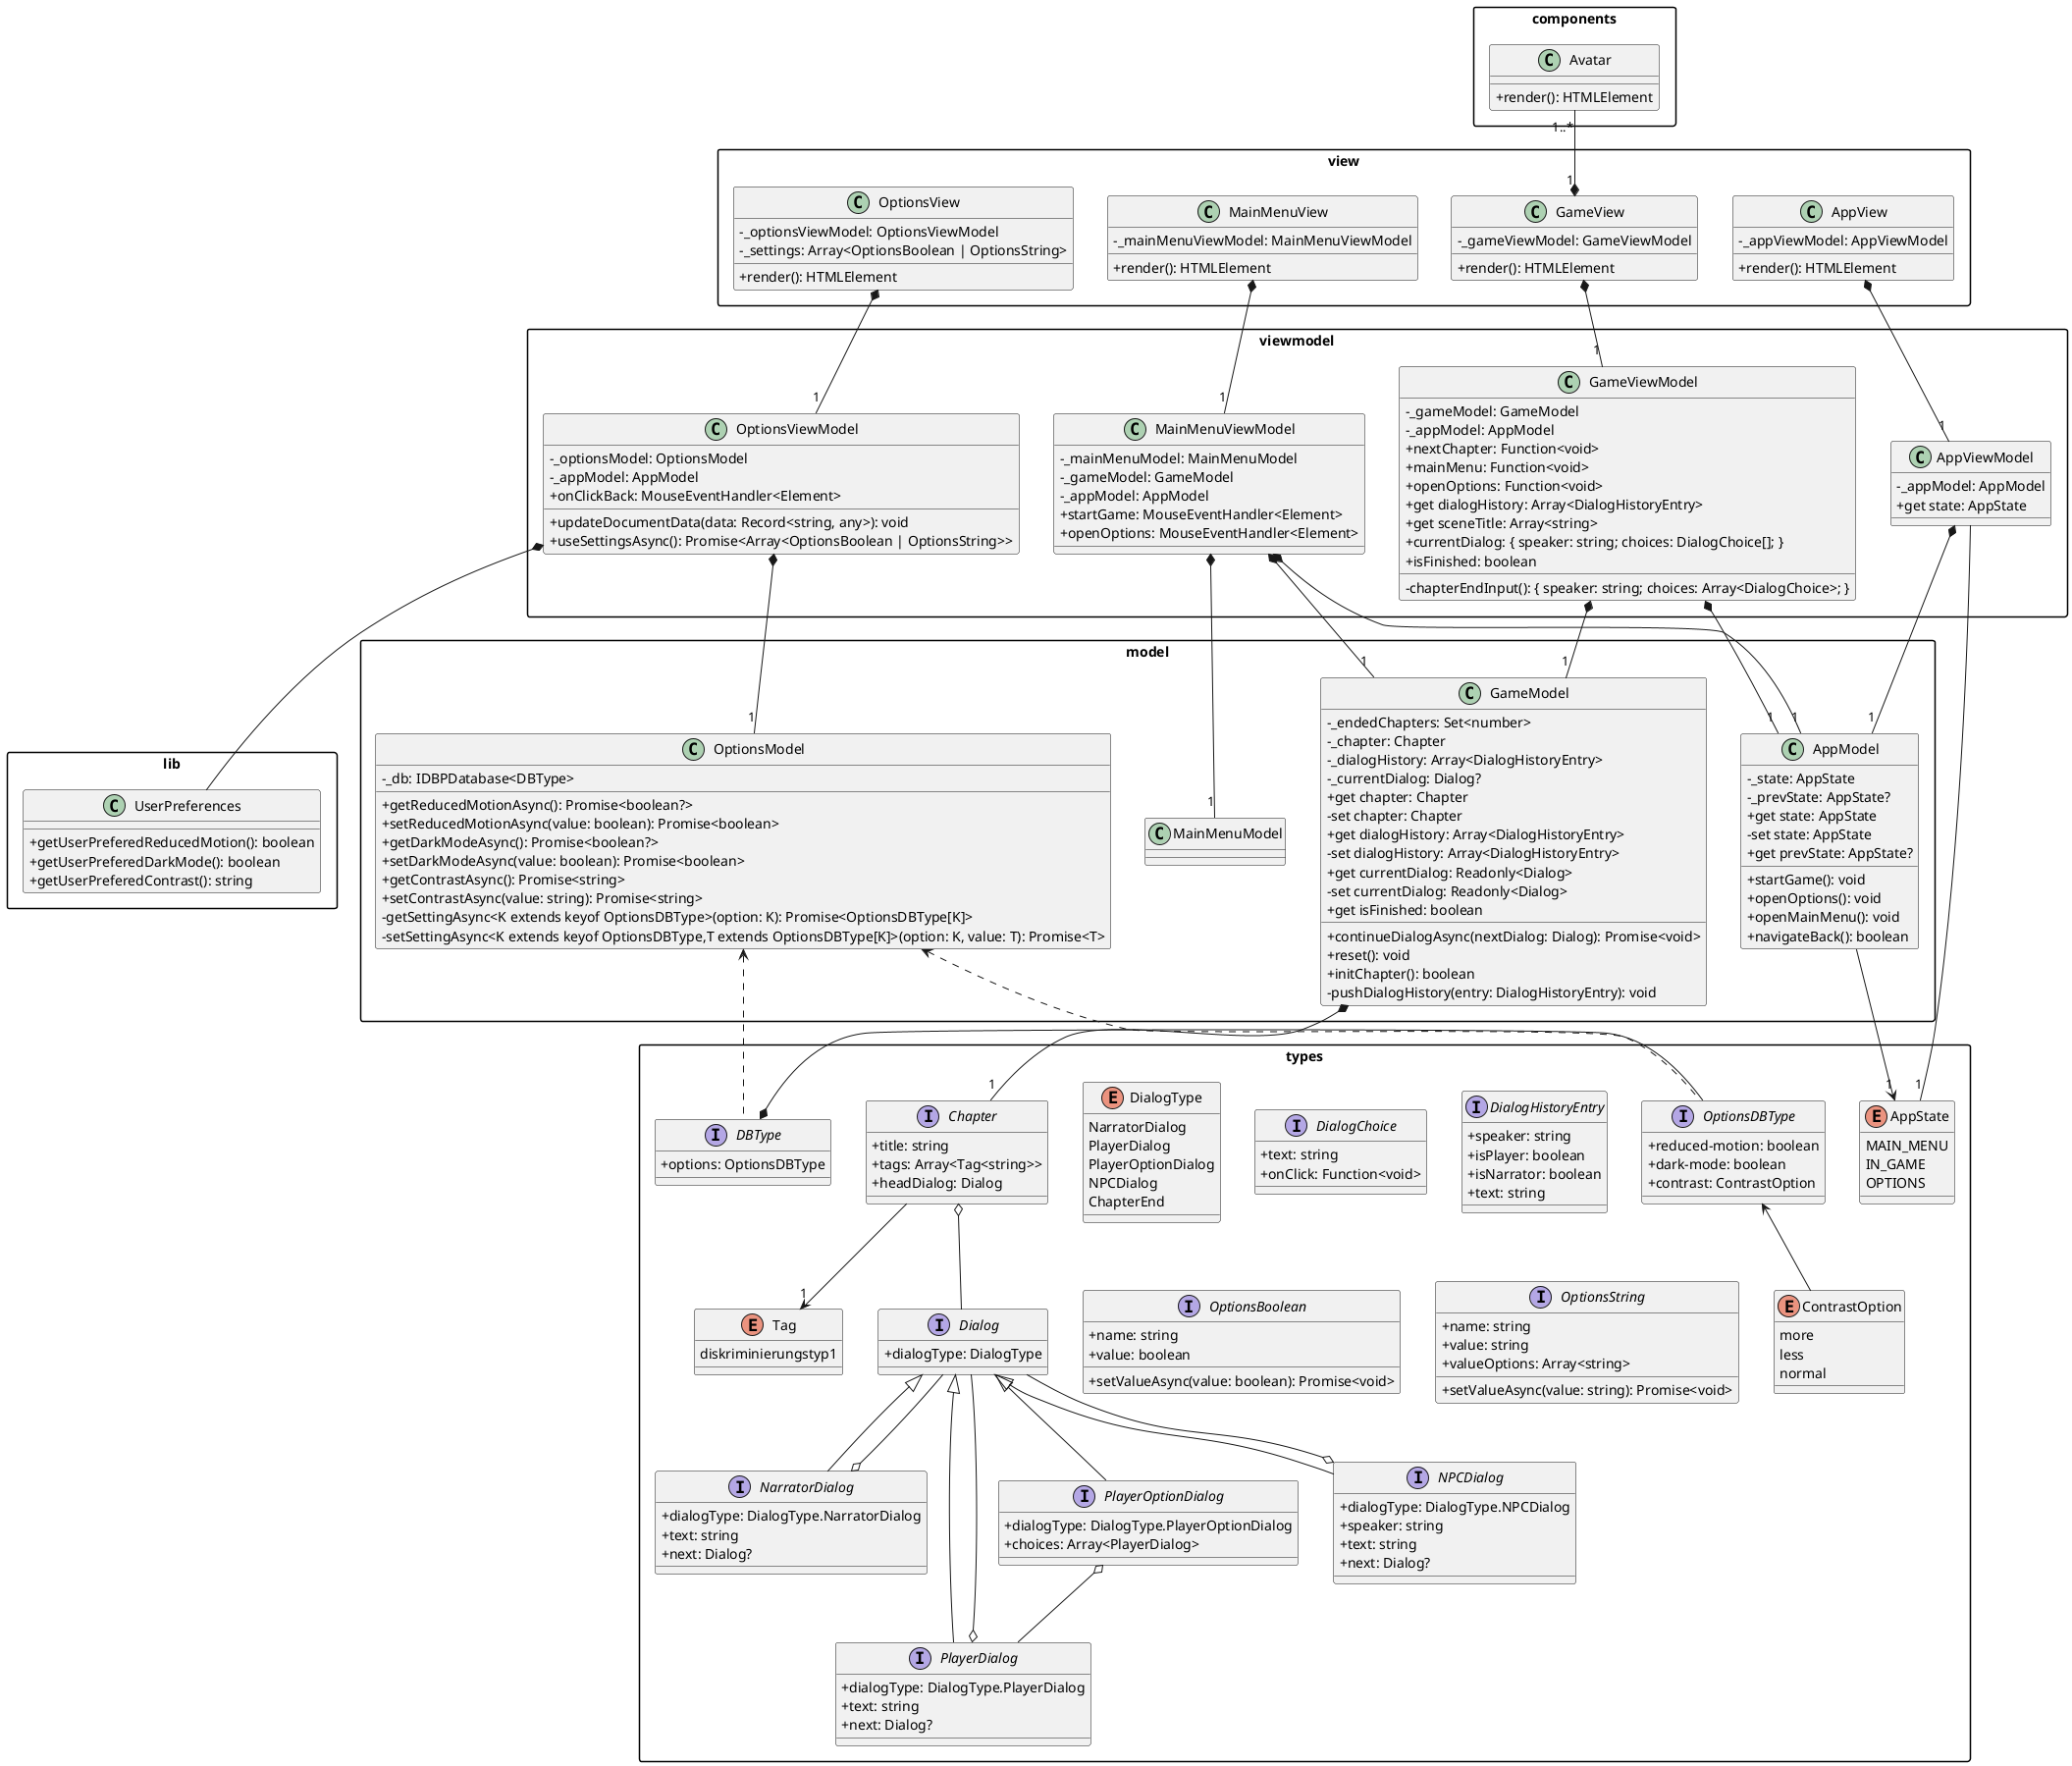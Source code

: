 @startuml Class Diagram
skinparam classAttributeIconSize 0
skinparam packageStyle rectangle

package lib {
    class UserPreferences {
        +getUserPreferedReducedMotion(): boolean
        +getUserPreferedDarkMode(): boolean
        +getUserPreferedContrast(): string
    }
}

package types {
    enum AppState {
        MAIN_MENU
        IN_GAME
        OPTIONS
    }

    enum DialogType {
        NarratorDialog
        PlayerDialog
        PlayerOptionDialog
        NPCDialog
        ChapterEnd
    }

    enum Tag {
        diskriminierungstyp1
    }

    interface Chapter {
        +title: string
        +tags: Array<Tag<string>>
        +headDialog: Dialog
    }
    Chapter --> "1" Tag
    Chapter o-- Dialog

    interface Dialog {
        +dialogType: DialogType
    }

    interface NarratorDialog extends Dialog {
        +dialogType: DialogType.NarratorDialog
        +text: string
        +next: Dialog?
    }
    NarratorDialog o-- Dialog

    interface PlayerDialog extends Dialog {
        +dialogType: DialogType.PlayerDialog
        +text: string
        +next: Dialog?
    }
    PlayerDialog o-- Dialog

    interface PlayerOptionDialog extends Dialog {
        +dialogType: DialogType.PlayerOptionDialog
        +choices: Array<PlayerDialog>
    }
    PlayerOptionDialog o-- PlayerDialog

    interface NPCDialog extends Dialog {
        +dialogType: DialogType.NPCDialog
        +speaker: string
        +text: string
        +next: Dialog?
    }
    NPCDialog o-- Dialog

    interface DialogChoice {
        +text: string
        +onClick: Function<void>
    }

    interface DialogHistoryEntry {
        +speaker: string
        +isPlayer: boolean
        +isNarrator: boolean
        +text: string
    }

    enum ContrastOption {
        more
        less
        normal
    }

    interface OptionsDBType {
        +reduced-motion: boolean
        +dark-mode: boolean
        +contrast: ContrastOption
    }
    OptionsDBType <-- ContrastOption

    interface DBType {
        +options: OptionsDBType
    }
    DBType *- OptionsDBType

    interface OptionsBoolean {
        +name: string
        +value: boolean
        +setValueAsync(value: boolean): Promise<void>
    }

    interface OptionsString {
        +name: string
        +value: string
        +setValueAsync(value: string): Promise<void>
        +valueOptions: Array<string>
    }
}

package components {
    class Avatar {
        + render(): HTMLElement
    }
}

package model {
    class AppModel {
        -_state: AppState
        -_prevState: AppState?
        +get state: AppState
        -set state: AppState
        +get prevState: AppState?
        +startGame(): void
        +openOptions(): void
        +openMainMenu(): void
        +navigateBack(): boolean
    }
    AppModel --> "1" AppState

    class GameModel {
        -_endedChapters: Set<number>
        -_chapter: Chapter
        -_dialogHistory: Array<DialogHistoryEntry>
        -_currentDialog: Dialog?
        +get chapter: Chapter
        -set chapter: Chapter
        +get dialogHistory: Array<DialogHistoryEntry>
        -set dialogHistory: Array<DialogHistoryEntry>
        +get currentDialog: Readonly<Dialog>
        -set currentDialog: Readonly<Dialog>
        +get isFinished: boolean
        +continueDialogAsync(nextDialog: Dialog): Promise<void>
        +reset(): void
        +initChapter(): boolean
        -pushDialogHistory(entry: DialogHistoryEntry): void
    }
    GameModel *-- "1" Chapter

    class MainMenuModel
    class OptionsModel {
        -_db: IDBPDatabase<DBType>
        +getReducedMotionAsync(): Promise<boolean?>
        +setReducedMotionAsync(value: boolean): Promise<boolean>
        +getDarkModeAsync(): Promise<boolean?>
        +setDarkModeAsync(value: boolean): Promise<boolean>
        +getContrastAsync(): Promise<string>
        +setContrastAsync(value: string): Promise<string>
        -getSettingAsync<K extends keyof OptionsDBType>(option: K): Promise<OptionsDBType[K]>
        -setSettingAsync<K extends keyof OptionsDBType,T extends OptionsDBType[K]>(option: K, value: T): Promise<T>
    }
    OptionsModel <.. DBType
    OptionsModel <.. OptionsDBType
}

package viewmodel {
    class AppViewModel {
        -_appModel: AppModel
        +get state: AppState
    }
    AppViewModel *-- "1" AppModel
    AppViewModel --- "1" AppState

    class GameViewModel {
        -_gameModel: GameModel
        -_appModel: AppModel
        +nextChapter: Function<void>
        +mainMenu: Function<void>
        +openOptions: Function<void>
        +get dialogHistory: Array<DialogHistoryEntry>
        +get sceneTitle: Array<string>
        -chapterEndInput(): { speaker: string; choices: Array<DialogChoice>; }
        +currentDialog: { speaker: string; choices: DialogChoice[]; }
        +isFinished: boolean
    }
    GameViewModel *-- "1" GameModel
    GameViewModel *-- "1" AppModel

    class MainMenuViewModel {
        -_mainMenuModel: MainMenuModel
        -_gameModel: GameModel
        -_appModel: AppModel
        +startGame: MouseEventHandler<Element>
        +openOptions: MouseEventHandler<Element>
    }
    MainMenuViewModel *-- "1" MainMenuModel
    MainMenuViewModel *-- "1" GameModel
    MainMenuViewModel *-- "1" AppModel

    class OptionsViewModel {
        -_optionsModel: OptionsModel
        -_appModel: AppModel
        +onClickBack: MouseEventHandler<Element>
        +updateDocumentData(data: Record<string, any>): void
        +useSettingsAsync(): Promise<Array<OptionsBoolean | OptionsString>>
    }
    OptionsViewModel *-- "1" OptionsModel
    UserPreferences -up-* OptionsViewModel
}

package view {
    class AppView {
        -_appViewModel: AppViewModel
        +render(): HTMLElement
    }
    AppView *-- "1" AppViewModel

    class GameView {
        -_gameViewModel: GameViewModel
        +render(): HTMLElement
    }
    GameView *-- "1" GameViewModel
    Avatar "1..*" -down-* "1" GameView

    class MainMenuView {
        -_mainMenuViewModel: MainMenuViewModel
        +render(): HTMLElement
    }
    MainMenuView *-- "1" MainMenuViewModel

    class OptionsView {
        -_optionsViewModel: OptionsViewModel
        -_settings: Array<OptionsBoolean | OptionsString>
        +render(): HTMLElement
    }
    OptionsView *-- "1" OptionsViewModel
}

@enduml
